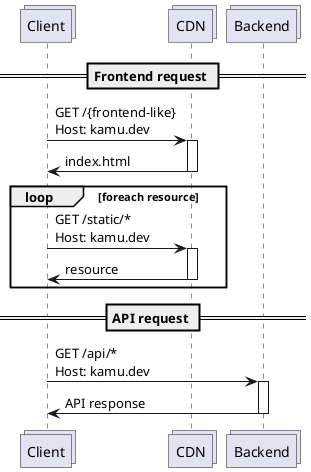 @startuml cdn-multi-origin

collections "Client" as CL
collections "CDN" as CDN
collections "Backend" as BE

== Frontend request ==

CL -> CDN: GET /{frontend-like}\nHost: kamu.dev
activate CDN
CDN -> CL: index.html
deactivate CDN

loop foreach resource
    CL -> CDN: GET /static/*\nHost: kamu.dev
    activate CDN
    CDN -> CL: resource
    deactivate CDN
end


== API request ==

CL -> BE: GET /api/*\nHost: kamu.dev
activate BE
BE -> CL: API response
deactivate BE

@enduml